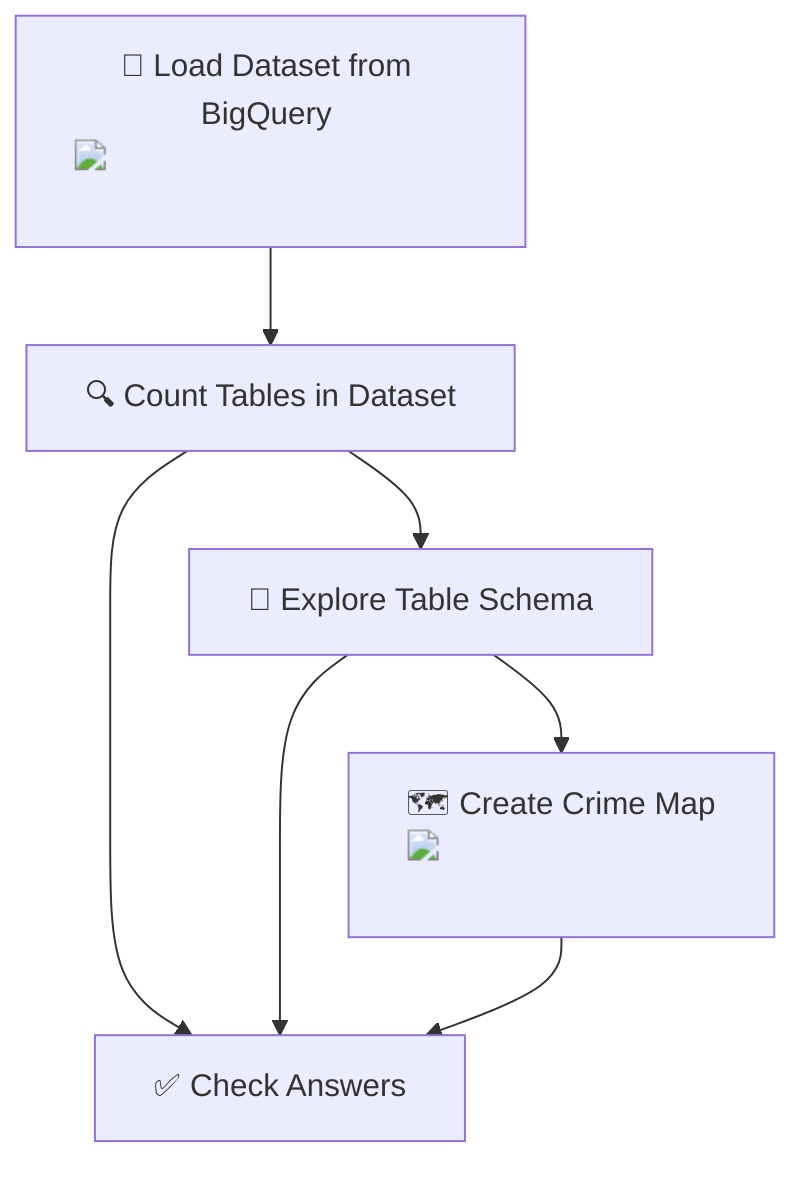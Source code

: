 flowchart TD
    A["📂 Load Dataset from BigQuery <img src='icons/database.svg'/> <br/>"]
    B["🔍 Count Tables in Dataset"]
    C["📝 Explore Table Schema"]
    D["🗺️ Create Crime Map <img src='dummy_plots/scatter_plot_template.svg'/> <br/>"]
    E["✅ Check Answers"]

    A --> B
    B --> E
    B --> C
    C --> E
    C --> D
    D --> E